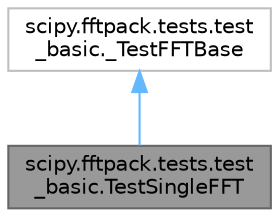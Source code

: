 digraph "scipy.fftpack.tests.test_basic.TestSingleFFT"
{
 // LATEX_PDF_SIZE
  bgcolor="transparent";
  edge [fontname=Helvetica,fontsize=10,labelfontname=Helvetica,labelfontsize=10];
  node [fontname=Helvetica,fontsize=10,shape=box,height=0.2,width=0.4];
  Node1 [id="Node000001",label="scipy.fftpack.tests.test\l_basic.TestSingleFFT",height=0.2,width=0.4,color="gray40", fillcolor="grey60", style="filled", fontcolor="black",tooltip=" "];
  Node2 -> Node1 [id="edge1_Node000001_Node000002",dir="back",color="steelblue1",style="solid",tooltip=" "];
  Node2 [id="Node000002",label="scipy.fftpack.tests.test\l_basic._TestFFTBase",height=0.2,width=0.4,color="grey75", fillcolor="white", style="filled",URL="$d5/d2f/classscipy_1_1fftpack_1_1tests_1_1test__basic_1_1__TestFFTBase.html",tooltip=" "];
}
